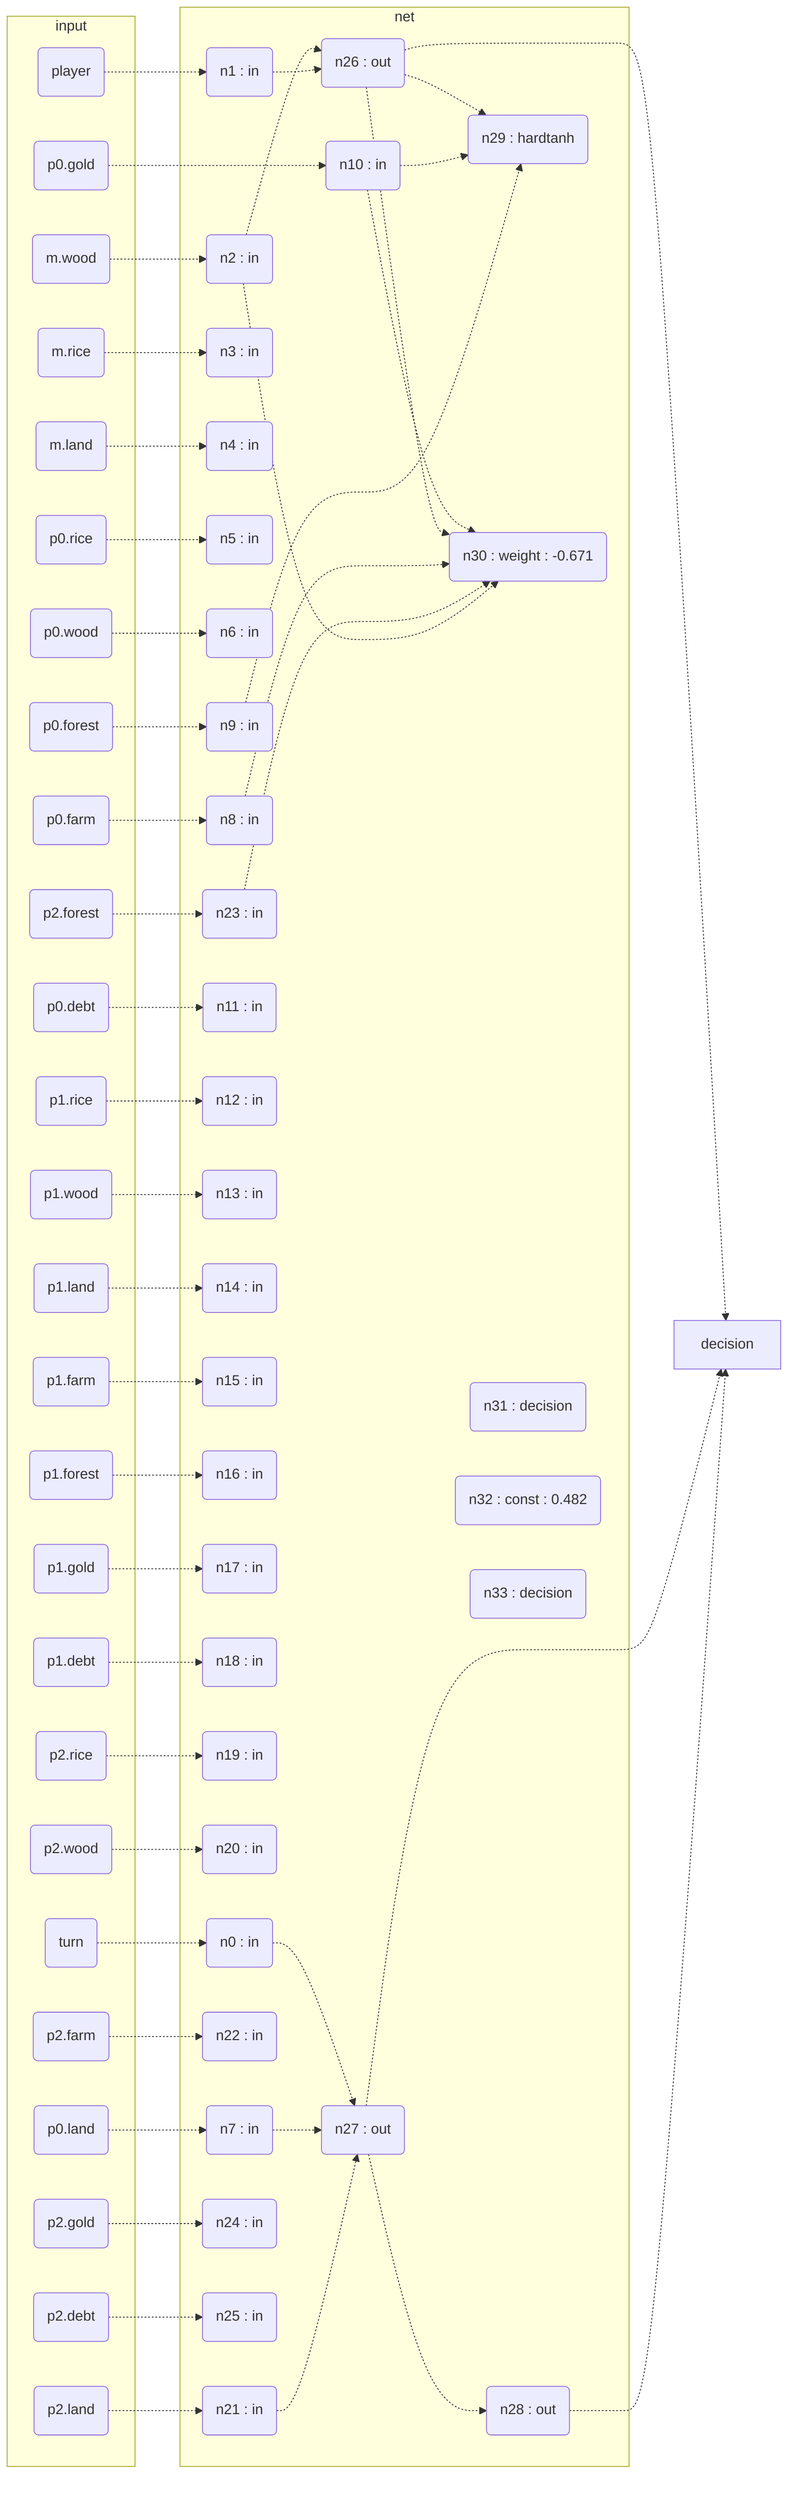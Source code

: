 flowchart LR
subgraph input
i0(turn)
i1(player)
i2(m.wood)
i3(m.rice)
i4(m.land)
i5(p0.rice)
i6(p0.wood)
i7(p0.land)
i8(p0.farm)
i9(p0.forest)
i10(p0.gold)
i11(p0.debt)
i12(p1.rice)
i13(p1.wood)
i14(p1.land)
i15(p1.farm)
i16(p1.forest)
i17(p1.gold)
i18(p1.debt)
i19(p2.rice)
i20(p2.wood)
i21(p2.land)
i22(p2.farm)
i23(p2.forest)
i24(p2.gold)
i25(p2.debt)
end
subgraph net
i0 -.-> n0 
n0(n0 : in)
i1 -.-> n1 
n1(n1 : in)
i2 -.-> n2 
n2(n2 : in)
i3 -.-> n3 
n3(n3 : in)
i4 -.-> n4 
n4(n4 : in)
i5 -.-> n5 
n5(n5 : in)
i6 -.-> n6 
n6(n6 : in)
i7 -.-> n7 
n7(n7 : in)
i8 -.-> n8 
n8(n8 : in)
i9 -.-> n9 
n9(n9 : in)
i10 -.-> n10 
n10(n10 : in)
i11 -.-> n11 
n11(n11 : in)
i12 -.-> n12 
n12(n12 : in)
i13 -.-> n13 
n13(n13 : in)
i14 -.-> n14 
n14(n14 : in)
i15 -.-> n15 
n15(n15 : in)
i16 -.-> n16 
n16(n16 : in)
i17 -.-> n17 
n17(n17 : in)
i18 -.-> n18 
n18(n18 : in)
i19 -.-> n19 
n19(n19 : in)
i20 -.-> n20 
n20(n20 : in)
i21 -.-> n21 
n21(n21 : in)
i22 -.-> n22 
n22(n22 : in)
i23 -.-> n23 
n23(n23 : in)
i24 -.-> n24 
n24(n24 : in)
i25 -.-> n25 
n25(n25 : in)
n2 -.-> n26 
n1 -.-> n26 
n26(n26 : out)
n0 -.-> n27 
n7 -.-> n27 
n21 -.-> n27 
n27(n27 : out)
n27 -.-> n28 
n28(n28 : out)
n26 -.-> n29 
n10 -.-> n29 
n9 -.-> n29 
n29(n29 : hardtanh)
n10 -.-> n30 
n26 -.-> n30 
n8 -.-> n30 
n23 -.-> n30 
n2 -.-> n30 
n30(n30 : weight : -0.671)
n31(n31 : decision)
n32(n32 : const : 0.482)
n33(n33 : decision)
end
n26 -.-> decision
n27 -.-> decision
n28 -.-> decision
